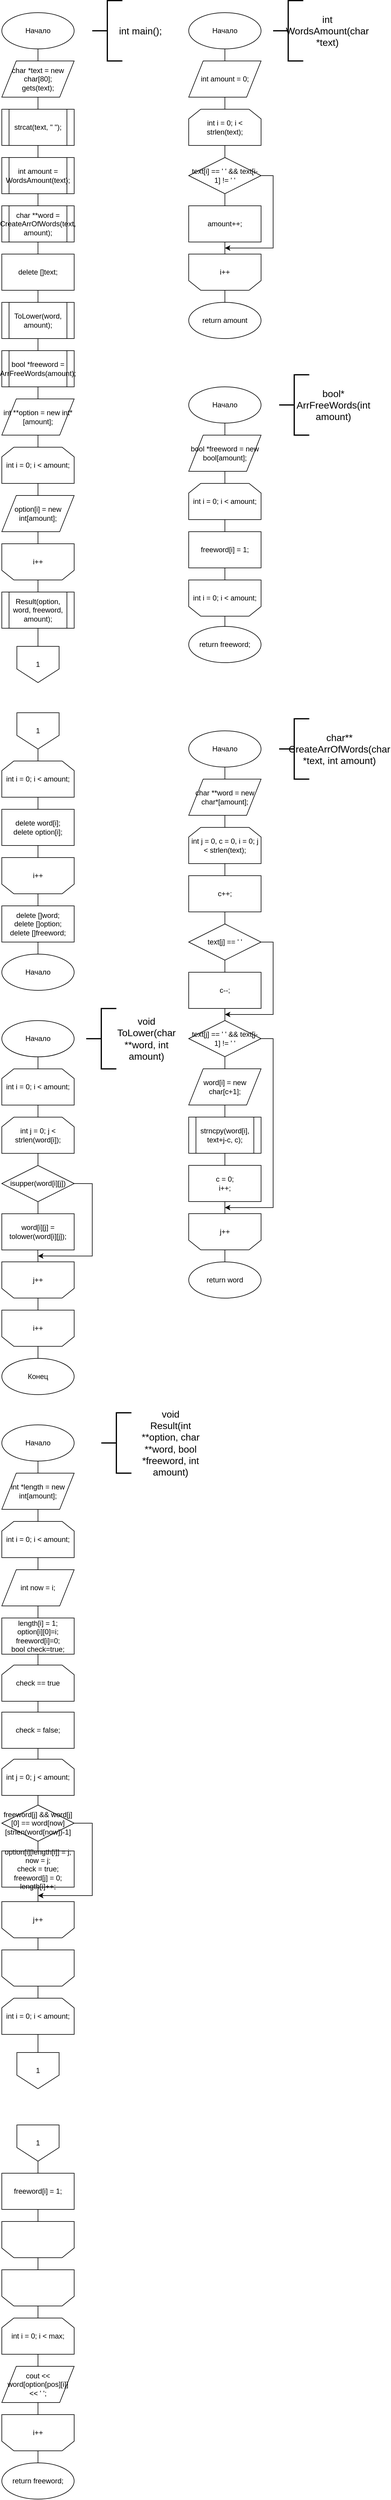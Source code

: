 <mxfile version="12.4.2" type="device" pages="1"><diagram id="HtmNfZLSy_JzgwhczEHV" name="Page-1"><mxGraphModel dx="842" dy="483" grid="1" gridSize="10" guides="1" tooltips="1" connect="1" arrows="1" fold="1" page="1" pageScale="1" pageWidth="827" pageHeight="1169" math="0" shadow="0"><root><mxCell id="0"/><mxCell id="1" parent="0"/><mxCell id="u1Bh7JsZcb0eX_jk_fxR-6" style="edgeStyle=orthogonalEdgeStyle;rounded=0;orthogonalLoop=1;jettySize=auto;html=1;exitX=0.5;exitY=1;exitDx=0;exitDy=0;entryX=0.5;entryY=0;entryDx=0;entryDy=0;fontSize=16;endArrow=none;endFill=0;" parent="1" source="u1Bh7JsZcb0eX_jk_fxR-1" target="u1Bh7JsZcb0eX_jk_fxR-5" edge="1"><mxGeometry relative="1" as="geometry"/></mxCell><mxCell id="u1Bh7JsZcb0eX_jk_fxR-1" value="Начало" style="ellipse;whiteSpace=wrap;html=1;" parent="1" vertex="1"><mxGeometry x="80" y="40" width="120" height="60" as="geometry"/></mxCell><mxCell id="u1Bh7JsZcb0eX_jk_fxR-3" value="" style="strokeWidth=2;html=1;shape=mxgraph.flowchart.annotation_2;align=left;labelPosition=right;pointerEvents=1;connectable=0;" parent="1" vertex="1"><mxGeometry x="230" y="20" width="50" height="100" as="geometry"/></mxCell><mxCell id="u1Bh7JsZcb0eX_jk_fxR-4" value="int main();" style="text;html=1;strokeColor=none;fillColor=none;align=center;verticalAlign=middle;whiteSpace=wrap;rounded=0;fontSize=16;" parent="1" vertex="1"><mxGeometry x="260" y="30" width="100" height="80" as="geometry"/></mxCell><mxCell id="u1Bh7JsZcb0eX_jk_fxR-8" style="edgeStyle=orthogonalEdgeStyle;rounded=0;orthogonalLoop=1;jettySize=auto;html=1;exitX=0.5;exitY=1;exitDx=0;exitDy=0;entryX=0.5;entryY=0;entryDx=0;entryDy=0;endArrow=none;endFill=0;fontSize=12;" parent="1" source="u1Bh7JsZcb0eX_jk_fxR-5" target="u1Bh7JsZcb0eX_jk_fxR-7" edge="1"><mxGeometry relative="1" as="geometry"/></mxCell><mxCell id="u1Bh7JsZcb0eX_jk_fxR-5" value="char *text = new char[80];&lt;br&gt;gets(text);" style="shape=parallelogram;perimeter=parallelogramPerimeter;whiteSpace=wrap;html=1;fontSize=12;" parent="1" vertex="1"><mxGeometry x="80" y="120" width="120" height="60" as="geometry"/></mxCell><mxCell id="u1Bh7JsZcb0eX_jk_fxR-15" style="edgeStyle=orthogonalEdgeStyle;rounded=0;orthogonalLoop=1;jettySize=auto;html=1;exitX=0.5;exitY=1;exitDx=0;exitDy=0;entryX=0.5;entryY=0;entryDx=0;entryDy=0;endArrow=none;endFill=0;fontSize=12;" parent="1" source="u1Bh7JsZcb0eX_jk_fxR-7" target="u1Bh7JsZcb0eX_jk_fxR-9" edge="1"><mxGeometry relative="1" as="geometry"/></mxCell><mxCell id="u1Bh7JsZcb0eX_jk_fxR-7" value="strcat(text, &quot; &quot;);" style="shape=process;whiteSpace=wrap;html=1;backgroundOutline=1;fontSize=12;" parent="1" vertex="1"><mxGeometry x="80" y="200" width="120" height="60" as="geometry"/></mxCell><mxCell id="u1Bh7JsZcb0eX_jk_fxR-16" style="edgeStyle=orthogonalEdgeStyle;rounded=0;orthogonalLoop=1;jettySize=auto;html=1;exitX=0.5;exitY=1;exitDx=0;exitDy=0;entryX=0.5;entryY=0;entryDx=0;entryDy=0;endArrow=none;endFill=0;fontSize=12;" parent="1" source="u1Bh7JsZcb0eX_jk_fxR-9" target="u1Bh7JsZcb0eX_jk_fxR-10" edge="1"><mxGeometry relative="1" as="geometry"/></mxCell><mxCell id="u1Bh7JsZcb0eX_jk_fxR-9" value="int amount = WordsAmount(text);" style="shape=process;whiteSpace=wrap;html=1;backgroundOutline=1;fontSize=12;" parent="1" vertex="1"><mxGeometry x="80" y="280" width="120" height="60" as="geometry"/></mxCell><mxCell id="u1Bh7JsZcb0eX_jk_fxR-17" style="edgeStyle=orthogonalEdgeStyle;rounded=0;orthogonalLoop=1;jettySize=auto;html=1;exitX=0.5;exitY=1;exitDx=0;exitDy=0;entryX=0.5;entryY=0;entryDx=0;entryDy=0;endArrow=none;endFill=0;fontSize=12;" parent="1" source="u1Bh7JsZcb0eX_jk_fxR-10" target="u1Bh7JsZcb0eX_jk_fxR-11" edge="1"><mxGeometry relative="1" as="geometry"/></mxCell><mxCell id="u1Bh7JsZcb0eX_jk_fxR-10" value="char **word = CreateArrOfWords(text, amount);" style="shape=process;whiteSpace=wrap;html=1;backgroundOutline=1;fontSize=12;" parent="1" vertex="1"><mxGeometry x="80" y="360" width="120" height="60" as="geometry"/></mxCell><mxCell id="u1Bh7JsZcb0eX_jk_fxR-18" style="edgeStyle=orthogonalEdgeStyle;rounded=0;orthogonalLoop=1;jettySize=auto;html=1;exitX=0.5;exitY=1;exitDx=0;exitDy=0;entryX=0.5;entryY=0;entryDx=0;entryDy=0;endArrow=none;endFill=0;fontSize=12;" parent="1" source="u1Bh7JsZcb0eX_jk_fxR-11" target="u1Bh7JsZcb0eX_jk_fxR-12" edge="1"><mxGeometry relative="1" as="geometry"/></mxCell><mxCell id="u1Bh7JsZcb0eX_jk_fxR-11" value="delete []text;" style="rounded=0;whiteSpace=wrap;html=1;fontSize=12;" parent="1" vertex="1"><mxGeometry x="80" y="440" width="120" height="60" as="geometry"/></mxCell><mxCell id="u1Bh7JsZcb0eX_jk_fxR-19" style="edgeStyle=orthogonalEdgeStyle;rounded=0;orthogonalLoop=1;jettySize=auto;html=1;exitX=0.5;exitY=1;exitDx=0;exitDy=0;endArrow=none;endFill=0;fontSize=12;" parent="1" source="u1Bh7JsZcb0eX_jk_fxR-12" target="u1Bh7JsZcb0eX_jk_fxR-13" edge="1"><mxGeometry relative="1" as="geometry"/></mxCell><mxCell id="u1Bh7JsZcb0eX_jk_fxR-12" value="ToLower(word, amount);" style="shape=process;whiteSpace=wrap;html=1;backgroundOutline=1;fontSize=12;" parent="1" vertex="1"><mxGeometry x="80" y="520" width="120" height="60" as="geometry"/></mxCell><mxCell id="u1Bh7JsZcb0eX_jk_fxR-20" style="edgeStyle=orthogonalEdgeStyle;rounded=0;orthogonalLoop=1;jettySize=auto;html=1;exitX=0.5;exitY=1;exitDx=0;exitDy=0;entryX=0.5;entryY=0;entryDx=0;entryDy=0;endArrow=none;endFill=0;fontSize=12;" parent="1" source="u1Bh7JsZcb0eX_jk_fxR-13" target="u1Bh7JsZcb0eX_jk_fxR-14" edge="1"><mxGeometry relative="1" as="geometry"/></mxCell><mxCell id="u1Bh7JsZcb0eX_jk_fxR-13" value="bool *freeword = ArrFreeWords(amount);" style="shape=process;whiteSpace=wrap;html=1;backgroundOutline=1;fontSize=12;" parent="1" vertex="1"><mxGeometry x="80" y="600" width="120" height="60" as="geometry"/></mxCell><mxCell id="u1Bh7JsZcb0eX_jk_fxR-25" style="edgeStyle=orthogonalEdgeStyle;rounded=0;orthogonalLoop=1;jettySize=auto;html=1;exitX=0.5;exitY=1;exitDx=0;exitDy=0;entryX=0.5;entryY=0;entryDx=0;entryDy=0;endArrow=none;endFill=0;fontSize=12;" parent="1" source="u1Bh7JsZcb0eX_jk_fxR-14" target="u1Bh7JsZcb0eX_jk_fxR-21" edge="1"><mxGeometry relative="1" as="geometry"/></mxCell><mxCell id="u1Bh7JsZcb0eX_jk_fxR-14" value="int **option = new int*[amount];" style="shape=parallelogram;perimeter=parallelogramPerimeter;whiteSpace=wrap;html=1;fontSize=12;" parent="1" vertex="1"><mxGeometry x="80" y="680" width="120" height="60" as="geometry"/></mxCell><mxCell id="u1Bh7JsZcb0eX_jk_fxR-26" style="edgeStyle=orthogonalEdgeStyle;rounded=0;orthogonalLoop=1;jettySize=auto;html=1;exitX=0.5;exitY=1;exitDx=0;exitDy=0;entryX=0.5;entryY=0;entryDx=0;entryDy=0;endArrow=none;endFill=0;fontSize=12;" parent="1" source="u1Bh7JsZcb0eX_jk_fxR-21" target="u1Bh7JsZcb0eX_jk_fxR-24" edge="1"><mxGeometry relative="1" as="geometry"/></mxCell><mxCell id="u1Bh7JsZcb0eX_jk_fxR-21" value="int i = 0; i &amp;lt; amount;" style="shape=loopLimit;whiteSpace=wrap;html=1;fontSize=12;" parent="1" vertex="1"><mxGeometry x="80" y="760" width="120" height="60" as="geometry"/></mxCell><mxCell id="u1Bh7JsZcb0eX_jk_fxR-29" style="edgeStyle=orthogonalEdgeStyle;rounded=0;orthogonalLoop=1;jettySize=auto;html=1;exitX=0.5;exitY=0;exitDx=0;exitDy=0;endArrow=none;endFill=0;fontSize=12;" parent="1" source="u1Bh7JsZcb0eX_jk_fxR-23" target="u1Bh7JsZcb0eX_jk_fxR-28" edge="1"><mxGeometry relative="1" as="geometry"/></mxCell><mxCell id="u1Bh7JsZcb0eX_jk_fxR-23" value="i++" style="shape=loopLimit;whiteSpace=wrap;html=1;fontSize=12;direction=west;" parent="1" vertex="1"><mxGeometry x="80" y="920" width="120" height="60" as="geometry"/></mxCell><mxCell id="u1Bh7JsZcb0eX_jk_fxR-27" style="edgeStyle=orthogonalEdgeStyle;rounded=0;orthogonalLoop=1;jettySize=auto;html=1;exitX=0.5;exitY=1;exitDx=0;exitDy=0;entryX=0.5;entryY=1;entryDx=0;entryDy=0;endArrow=none;endFill=0;fontSize=12;" parent="1" source="u1Bh7JsZcb0eX_jk_fxR-24" target="u1Bh7JsZcb0eX_jk_fxR-23" edge="1"><mxGeometry relative="1" as="geometry"/></mxCell><mxCell id="u1Bh7JsZcb0eX_jk_fxR-24" value="option[i] = new int[amount];" style="shape=parallelogram;perimeter=parallelogramPerimeter;whiteSpace=wrap;html=1;fontSize=12;" parent="1" vertex="1"><mxGeometry x="80" y="840" width="120" height="60" as="geometry"/></mxCell><mxCell id="N1mimZI9nc-Y7YdmEalJ-7" style="edgeStyle=orthogonalEdgeStyle;rounded=0;orthogonalLoop=1;jettySize=auto;html=1;exitX=0.5;exitY=1;exitDx=0;exitDy=0;entryX=0.5;entryY=0;entryDx=0;entryDy=0;endArrow=none;endFill=0;" parent="1" source="u1Bh7JsZcb0eX_jk_fxR-28" target="N1mimZI9nc-Y7YdmEalJ-6" edge="1"><mxGeometry relative="1" as="geometry"/></mxCell><mxCell id="u1Bh7JsZcb0eX_jk_fxR-28" value="Result(option, word, freeword, amount);" style="shape=process;whiteSpace=wrap;html=1;backgroundOutline=1;fontSize=12;" parent="1" vertex="1"><mxGeometry x="80" y="1000" width="120" height="60" as="geometry"/></mxCell><mxCell id="u1Bh7JsZcb0eX_jk_fxR-33" style="edgeStyle=orthogonalEdgeStyle;rounded=0;orthogonalLoop=1;jettySize=auto;html=1;exitX=0.5;exitY=1;exitDx=0;exitDy=0;entryX=0.5;entryY=0;entryDx=0;entryDy=0;endArrow=none;endFill=0;fontSize=12;" parent="1" source="u1Bh7JsZcb0eX_jk_fxR-30" target="u1Bh7JsZcb0eX_jk_fxR-32" edge="1"><mxGeometry relative="1" as="geometry"/></mxCell><mxCell id="u1Bh7JsZcb0eX_jk_fxR-30" value="int i = 0; i &amp;lt; amount;" style="shape=loopLimit;whiteSpace=wrap;html=1;fontSize=12;" parent="1" vertex="1"><mxGeometry x="80" y="1280" width="120" height="60" as="geometry"/></mxCell><mxCell id="u1Bh7JsZcb0eX_jk_fxR-35" style="edgeStyle=orthogonalEdgeStyle;rounded=0;orthogonalLoop=1;jettySize=auto;html=1;exitX=0.5;exitY=1;exitDx=0;exitDy=0;entryX=0.5;entryY=1;entryDx=0;entryDy=0;endArrow=none;endFill=0;fontSize=12;" parent="1" source="u1Bh7JsZcb0eX_jk_fxR-32" target="u1Bh7JsZcb0eX_jk_fxR-34" edge="1"><mxGeometry relative="1" as="geometry"/></mxCell><mxCell id="u1Bh7JsZcb0eX_jk_fxR-32" value="&lt;div&gt;delete word[i];&lt;/div&gt;&lt;div&gt;delete option[i];&lt;/div&gt;" style="rounded=0;whiteSpace=wrap;html=1;fontSize=12;" parent="1" vertex="1"><mxGeometry x="80" y="1360" width="120" height="60" as="geometry"/></mxCell><mxCell id="u1Bh7JsZcb0eX_jk_fxR-37" style="edgeStyle=orthogonalEdgeStyle;rounded=0;orthogonalLoop=1;jettySize=auto;html=1;exitX=0.5;exitY=0;exitDx=0;exitDy=0;entryX=0.5;entryY=0;entryDx=0;entryDy=0;endArrow=none;endFill=0;fontSize=12;" parent="1" source="u1Bh7JsZcb0eX_jk_fxR-34" target="u1Bh7JsZcb0eX_jk_fxR-36" edge="1"><mxGeometry relative="1" as="geometry"/></mxCell><mxCell id="u1Bh7JsZcb0eX_jk_fxR-34" value="i++" style="shape=loopLimit;whiteSpace=wrap;html=1;fontSize=12;direction=west;" parent="1" vertex="1"><mxGeometry x="80" y="1440" width="120" height="60" as="geometry"/></mxCell><mxCell id="u1Bh7JsZcb0eX_jk_fxR-39" style="edgeStyle=orthogonalEdgeStyle;rounded=0;orthogonalLoop=1;jettySize=auto;html=1;exitX=0.5;exitY=1;exitDx=0;exitDy=0;entryX=0.5;entryY=0;entryDx=0;entryDy=0;endArrow=none;endFill=0;fontSize=12;" parent="1" source="u1Bh7JsZcb0eX_jk_fxR-36" target="u1Bh7JsZcb0eX_jk_fxR-38" edge="1"><mxGeometry relative="1" as="geometry"/></mxCell><mxCell id="u1Bh7JsZcb0eX_jk_fxR-36" value="&lt;div&gt;delete []word;&lt;/div&gt;&lt;div&gt;delete []option;&lt;/div&gt;&lt;div&gt;delete []freeword;&lt;/div&gt;" style="rounded=0;whiteSpace=wrap;html=1;fontSize=12;" parent="1" vertex="1"><mxGeometry x="80" y="1520" width="120" height="60" as="geometry"/></mxCell><mxCell id="u1Bh7JsZcb0eX_jk_fxR-38" value="Начало" style="ellipse;whiteSpace=wrap;html=1;" parent="1" vertex="1"><mxGeometry x="80" y="1600" width="120" height="60" as="geometry"/></mxCell><mxCell id="u1Bh7JsZcb0eX_jk_fxR-48" style="edgeStyle=orthogonalEdgeStyle;rounded=0;orthogonalLoop=1;jettySize=auto;html=1;exitX=0.5;exitY=1;exitDx=0;exitDy=0;entryX=0.5;entryY=0;entryDx=0;entryDy=0;endArrow=none;endFill=0;fontSize=12;" parent="1" source="u1Bh7JsZcb0eX_jk_fxR-40" target="u1Bh7JsZcb0eX_jk_fxR-43" edge="1"><mxGeometry relative="1" as="geometry"/></mxCell><mxCell id="u1Bh7JsZcb0eX_jk_fxR-40" value="Начало" style="ellipse;whiteSpace=wrap;html=1;" parent="1" vertex="1"><mxGeometry x="390" y="40" width="120" height="60" as="geometry"/></mxCell><mxCell id="u1Bh7JsZcb0eX_jk_fxR-41" value="" style="strokeWidth=2;html=1;shape=mxgraph.flowchart.annotation_2;align=left;labelPosition=right;pointerEvents=1;connectable=0;" parent="1" vertex="1"><mxGeometry x="530" y="20" width="50" height="100" as="geometry"/></mxCell><mxCell id="u1Bh7JsZcb0eX_jk_fxR-42" value="int WordsAmount(char *text)" style="text;html=1;strokeColor=none;fillColor=none;align=center;verticalAlign=middle;whiteSpace=wrap;rounded=0;fontSize=16;" parent="1" vertex="1"><mxGeometry x="570" y="30" width="100" height="80" as="geometry"/></mxCell><mxCell id="u1Bh7JsZcb0eX_jk_fxR-49" style="edgeStyle=orthogonalEdgeStyle;rounded=0;orthogonalLoop=1;jettySize=auto;html=1;exitX=0.5;exitY=1;exitDx=0;exitDy=0;endArrow=none;endFill=0;fontSize=12;" parent="1" source="u1Bh7JsZcb0eX_jk_fxR-43" target="u1Bh7JsZcb0eX_jk_fxR-44" edge="1"><mxGeometry relative="1" as="geometry"/></mxCell><mxCell id="u1Bh7JsZcb0eX_jk_fxR-43" value="int amount = 0;" style="shape=parallelogram;perimeter=parallelogramPerimeter;whiteSpace=wrap;html=1;fontSize=12;" parent="1" vertex="1"><mxGeometry x="390" y="120" width="120" height="60" as="geometry"/></mxCell><mxCell id="u1Bh7JsZcb0eX_jk_fxR-50" style="edgeStyle=orthogonalEdgeStyle;rounded=0;orthogonalLoop=1;jettySize=auto;html=1;exitX=0.5;exitY=1;exitDx=0;exitDy=0;entryX=0.5;entryY=0;entryDx=0;entryDy=0;endArrow=none;endFill=0;fontSize=12;" parent="1" source="u1Bh7JsZcb0eX_jk_fxR-44" target="u1Bh7JsZcb0eX_jk_fxR-45" edge="1"><mxGeometry relative="1" as="geometry"/></mxCell><mxCell id="u1Bh7JsZcb0eX_jk_fxR-44" value="int i = 0; i &amp;lt; strlen(text);" style="shape=loopLimit;whiteSpace=wrap;html=1;fontSize=12;direction=east;" parent="1" vertex="1"><mxGeometry x="390" y="200" width="120" height="60" as="geometry"/></mxCell><mxCell id="u1Bh7JsZcb0eX_jk_fxR-47" style="edgeStyle=orthogonalEdgeStyle;rounded=0;orthogonalLoop=1;jettySize=auto;html=1;exitX=0.5;exitY=1;exitDx=0;exitDy=0;entryX=0.5;entryY=0;entryDx=0;entryDy=0;endArrow=none;endFill=0;fontSize=12;" parent="1" source="u1Bh7JsZcb0eX_jk_fxR-45" target="u1Bh7JsZcb0eX_jk_fxR-46" edge="1"><mxGeometry relative="1" as="geometry"/></mxCell><mxCell id="u1Bh7JsZcb0eX_jk_fxR-53" style="edgeStyle=orthogonalEdgeStyle;rounded=0;orthogonalLoop=1;jettySize=auto;html=1;exitX=1;exitY=0.5;exitDx=0;exitDy=0;endArrow=classic;endFill=1;fontSize=12;" parent="1" source="u1Bh7JsZcb0eX_jk_fxR-45" edge="1"><mxGeometry relative="1" as="geometry"><mxPoint x="450" y="430" as="targetPoint"/><Array as="points"><mxPoint x="530" y="310"/><mxPoint x="530" y="430"/></Array></mxGeometry></mxCell><mxCell id="u1Bh7JsZcb0eX_jk_fxR-45" value="text[i] == ' ' &amp;amp;&amp;amp; text[i-1] != ' '" style="rhombus;whiteSpace=wrap;html=1;fontSize=12;" parent="1" vertex="1"><mxGeometry x="390" y="280" width="120" height="60" as="geometry"/></mxCell><mxCell id="u1Bh7JsZcb0eX_jk_fxR-52" style="edgeStyle=orthogonalEdgeStyle;rounded=0;orthogonalLoop=1;jettySize=auto;html=1;exitX=0.5;exitY=1;exitDx=0;exitDy=0;entryX=0.5;entryY=1;entryDx=0;entryDy=0;endArrow=none;endFill=0;fontSize=12;" parent="1" source="u1Bh7JsZcb0eX_jk_fxR-46" target="u1Bh7JsZcb0eX_jk_fxR-51" edge="1"><mxGeometry relative="1" as="geometry"/></mxCell><mxCell id="u1Bh7JsZcb0eX_jk_fxR-46" value="amount++;" style="rounded=0;whiteSpace=wrap;html=1;fontSize=12;" parent="1" vertex="1"><mxGeometry x="390" y="360" width="120" height="60" as="geometry"/></mxCell><mxCell id="u1Bh7JsZcb0eX_jk_fxR-55" style="edgeStyle=orthogonalEdgeStyle;rounded=0;orthogonalLoop=1;jettySize=auto;html=1;exitX=0.5;exitY=0;exitDx=0;exitDy=0;endArrow=none;endFill=0;fontSize=12;entryX=0.5;entryY=0;entryDx=0;entryDy=0;" parent="1" source="u1Bh7JsZcb0eX_jk_fxR-51" target="u1Bh7JsZcb0eX_jk_fxR-54" edge="1"><mxGeometry relative="1" as="geometry"><mxPoint x="450" y="510" as="targetPoint"/></mxGeometry></mxCell><mxCell id="u1Bh7JsZcb0eX_jk_fxR-51" value="i++" style="shape=loopLimit;whiteSpace=wrap;html=1;fontSize=12;direction=west;" parent="1" vertex="1"><mxGeometry x="390" y="440" width="120" height="60" as="geometry"/></mxCell><mxCell id="u1Bh7JsZcb0eX_jk_fxR-54" value="return amount" style="ellipse;whiteSpace=wrap;html=1;fontSize=12;" parent="1" vertex="1"><mxGeometry x="390" y="520" width="120" height="60" as="geometry"/></mxCell><mxCell id="u1Bh7JsZcb0eX_jk_fxR-60" style="edgeStyle=orthogonalEdgeStyle;rounded=0;orthogonalLoop=1;jettySize=auto;html=1;exitX=0.5;exitY=1;exitDx=0;exitDy=0;entryX=0.5;entryY=0;entryDx=0;entryDy=0;endArrow=none;endFill=0;fontSize=12;" parent="1" source="u1Bh7JsZcb0eX_jk_fxR-56" target="u1Bh7JsZcb0eX_jk_fxR-59" edge="1"><mxGeometry relative="1" as="geometry"/></mxCell><mxCell id="u1Bh7JsZcb0eX_jk_fxR-56" value="Начало" style="ellipse;whiteSpace=wrap;html=1;" parent="1" vertex="1"><mxGeometry x="390" y="1230" width="120" height="60" as="geometry"/></mxCell><mxCell id="u1Bh7JsZcb0eX_jk_fxR-57" value="" style="strokeWidth=2;html=1;shape=mxgraph.flowchart.annotation_2;align=left;labelPosition=right;pointerEvents=1;connectable=0;" parent="1" vertex="1"><mxGeometry x="540" y="1210" width="50" height="100" as="geometry"/></mxCell><mxCell id="u1Bh7JsZcb0eX_jk_fxR-58" value="char** CreateArrOfWords(char *text, int amount)" style="text;html=1;strokeColor=none;fillColor=none;align=center;verticalAlign=middle;whiteSpace=wrap;rounded=0;fontSize=16;" parent="1" vertex="1"><mxGeometry x="590" y="1220" width="100" height="80" as="geometry"/></mxCell><mxCell id="u1Bh7JsZcb0eX_jk_fxR-62" style="edgeStyle=orthogonalEdgeStyle;rounded=0;orthogonalLoop=1;jettySize=auto;html=1;exitX=0.5;exitY=1;exitDx=0;exitDy=0;entryX=0.5;entryY=0;entryDx=0;entryDy=0;endArrow=none;endFill=0;fontSize=12;" parent="1" source="u1Bh7JsZcb0eX_jk_fxR-59" target="u1Bh7JsZcb0eX_jk_fxR-61" edge="1"><mxGeometry relative="1" as="geometry"/></mxCell><mxCell id="u1Bh7JsZcb0eX_jk_fxR-59" value="char **word = new char*[amount];" style="shape=parallelogram;perimeter=parallelogramPerimeter;whiteSpace=wrap;html=1;fontSize=12;" parent="1" vertex="1"><mxGeometry x="390" y="1310" width="120" height="60" as="geometry"/></mxCell><mxCell id="u1Bh7JsZcb0eX_jk_fxR-64" style="edgeStyle=orthogonalEdgeStyle;rounded=0;orthogonalLoop=1;jettySize=auto;html=1;exitX=0.5;exitY=1;exitDx=0;exitDy=0;endArrow=none;endFill=0;fontSize=12;" parent="1" source="u1Bh7JsZcb0eX_jk_fxR-61" target="u1Bh7JsZcb0eX_jk_fxR-63" edge="1"><mxGeometry relative="1" as="geometry"/></mxCell><mxCell id="u1Bh7JsZcb0eX_jk_fxR-61" value="int j = 0, c = 0, i = 0; j &amp;lt; strlen(text);" style="shape=loopLimit;whiteSpace=wrap;html=1;fontSize=12;direction=east;" parent="1" vertex="1"><mxGeometry x="390" y="1390" width="120" height="60" as="geometry"/></mxCell><mxCell id="u1Bh7JsZcb0eX_jk_fxR-68" style="edgeStyle=orthogonalEdgeStyle;rounded=0;orthogonalLoop=1;jettySize=auto;html=1;exitX=0.5;exitY=1;exitDx=0;exitDy=0;entryX=0.5;entryY=0;entryDx=0;entryDy=0;endArrow=none;endFill=0;fontSize=12;" parent="1" source="u1Bh7JsZcb0eX_jk_fxR-63" target="u1Bh7JsZcb0eX_jk_fxR-65" edge="1"><mxGeometry relative="1" as="geometry"/></mxCell><mxCell id="u1Bh7JsZcb0eX_jk_fxR-63" value="c++;" style="rounded=0;whiteSpace=wrap;html=1;fontSize=12;" parent="1" vertex="1"><mxGeometry x="390" y="1470" width="120" height="60" as="geometry"/></mxCell><mxCell id="u1Bh7JsZcb0eX_jk_fxR-69" style="edgeStyle=orthogonalEdgeStyle;rounded=0;orthogonalLoop=1;jettySize=auto;html=1;exitX=0.5;exitY=1;exitDx=0;exitDy=0;entryX=0.5;entryY=0;entryDx=0;entryDy=0;endArrow=none;endFill=0;fontSize=12;" parent="1" source="u1Bh7JsZcb0eX_jk_fxR-65" target="u1Bh7JsZcb0eX_jk_fxR-67" edge="1"><mxGeometry relative="1" as="geometry"/></mxCell><mxCell id="u1Bh7JsZcb0eX_jk_fxR-74" style="edgeStyle=orthogonalEdgeStyle;rounded=0;orthogonalLoop=1;jettySize=auto;html=1;exitX=1;exitY=0.5;exitDx=0;exitDy=0;endArrow=classic;endFill=1;fontSize=12;" parent="1" source="u1Bh7JsZcb0eX_jk_fxR-65" edge="1"><mxGeometry relative="1" as="geometry"><mxPoint x="450" y="1700" as="targetPoint"/><Array as="points"><mxPoint x="530" y="1580"/><mxPoint x="530" y="1700"/></Array></mxGeometry></mxCell><mxCell id="u1Bh7JsZcb0eX_jk_fxR-65" value="text[j] == ' '" style="rhombus;whiteSpace=wrap;html=1;fontSize=12;" parent="1" vertex="1"><mxGeometry x="390" y="1550" width="120" height="60" as="geometry"/></mxCell><mxCell id="u1Bh7JsZcb0eX_jk_fxR-71" style="edgeStyle=orthogonalEdgeStyle;rounded=0;orthogonalLoop=1;jettySize=auto;html=1;exitX=0.5;exitY=1;exitDx=0;exitDy=0;endArrow=none;endFill=0;fontSize=12;entryX=0.5;entryY=0;entryDx=0;entryDy=0;" parent="1" source="u1Bh7JsZcb0eX_jk_fxR-67" target="u1Bh7JsZcb0eX_jk_fxR-70" edge="1"><mxGeometry relative="1" as="geometry"><mxPoint x="450" y="1700" as="targetPoint"/></mxGeometry></mxCell><mxCell id="u1Bh7JsZcb0eX_jk_fxR-67" value="c--;" style="rounded=0;whiteSpace=wrap;html=1;fontSize=12;" parent="1" vertex="1"><mxGeometry x="390" y="1630" width="120" height="60" as="geometry"/></mxCell><mxCell id="u1Bh7JsZcb0eX_jk_fxR-73" style="edgeStyle=orthogonalEdgeStyle;rounded=0;orthogonalLoop=1;jettySize=auto;html=1;exitX=0.5;exitY=1;exitDx=0;exitDy=0;entryX=0.5;entryY=0;entryDx=0;entryDy=0;endArrow=none;endFill=0;fontSize=12;" parent="1" source="u1Bh7JsZcb0eX_jk_fxR-70" target="u1Bh7JsZcb0eX_jk_fxR-72" edge="1"><mxGeometry relative="1" as="geometry"/></mxCell><mxCell id="u1Bh7JsZcb0eX_jk_fxR-81" style="edgeStyle=orthogonalEdgeStyle;rounded=0;orthogonalLoop=1;jettySize=auto;html=1;exitX=1;exitY=0.5;exitDx=0;exitDy=0;endArrow=classic;endFill=1;fontSize=12;" parent="1" source="u1Bh7JsZcb0eX_jk_fxR-70" edge="1"><mxGeometry relative="1" as="geometry"><mxPoint x="450" y="2020" as="targetPoint"/><Array as="points"><mxPoint x="530" y="1740"/><mxPoint x="530" y="2020"/></Array></mxGeometry></mxCell><mxCell id="u1Bh7JsZcb0eX_jk_fxR-70" value="text[j] == ' ' &amp;amp;&amp;amp; text[j-1] != ' '" style="rhombus;whiteSpace=wrap;html=1;fontSize=12;" parent="1" vertex="1"><mxGeometry x="390" y="1710" width="120" height="60" as="geometry"/></mxCell><mxCell id="u1Bh7JsZcb0eX_jk_fxR-76" style="edgeStyle=orthogonalEdgeStyle;rounded=0;orthogonalLoop=1;jettySize=auto;html=1;exitX=0.5;exitY=1;exitDx=0;exitDy=0;entryX=0.5;entryY=0;entryDx=0;entryDy=0;endArrow=none;endFill=0;fontSize=12;" parent="1" source="u1Bh7JsZcb0eX_jk_fxR-72" target="u1Bh7JsZcb0eX_jk_fxR-75" edge="1"><mxGeometry relative="1" as="geometry"/></mxCell><mxCell id="u1Bh7JsZcb0eX_jk_fxR-72" value="word[i] = new char[c+1];" style="shape=parallelogram;perimeter=parallelogramPerimeter;whiteSpace=wrap;html=1;fontSize=12;" parent="1" vertex="1"><mxGeometry x="390" y="1790" width="120" height="60" as="geometry"/></mxCell><mxCell id="u1Bh7JsZcb0eX_jk_fxR-78" style="edgeStyle=orthogonalEdgeStyle;rounded=0;orthogonalLoop=1;jettySize=auto;html=1;exitX=0.5;exitY=1;exitDx=0;exitDy=0;entryX=0.5;entryY=0;entryDx=0;entryDy=0;endArrow=none;endFill=0;fontSize=12;" parent="1" source="u1Bh7JsZcb0eX_jk_fxR-75" target="u1Bh7JsZcb0eX_jk_fxR-77" edge="1"><mxGeometry relative="1" as="geometry"/></mxCell><mxCell id="u1Bh7JsZcb0eX_jk_fxR-75" value="strncpy(word[i], text+j-c, c);" style="shape=process;whiteSpace=wrap;html=1;backgroundOutline=1;fontSize=12;" parent="1" vertex="1"><mxGeometry x="390" y="1870" width="120" height="60" as="geometry"/></mxCell><mxCell id="u1Bh7JsZcb0eX_jk_fxR-80" style="edgeStyle=orthogonalEdgeStyle;rounded=0;orthogonalLoop=1;jettySize=auto;html=1;exitX=0.5;exitY=1;exitDx=0;exitDy=0;entryX=0.5;entryY=1;entryDx=0;entryDy=0;endArrow=none;endFill=0;fontSize=12;" parent="1" source="u1Bh7JsZcb0eX_jk_fxR-77" target="u1Bh7JsZcb0eX_jk_fxR-79" edge="1"><mxGeometry relative="1" as="geometry"/></mxCell><mxCell id="u1Bh7JsZcb0eX_jk_fxR-77" value="&lt;div&gt;c = 0;&lt;/div&gt;&lt;div&gt;i++;&lt;/div&gt;" style="rounded=0;whiteSpace=wrap;html=1;fontSize=12;" parent="1" vertex="1"><mxGeometry x="390" y="1950" width="120" height="60" as="geometry"/></mxCell><mxCell id="u1Bh7JsZcb0eX_jk_fxR-96" style="edgeStyle=orthogonalEdgeStyle;rounded=0;orthogonalLoop=1;jettySize=auto;html=1;exitX=0.5;exitY=0;exitDx=0;exitDy=0;entryX=0.5;entryY=0;entryDx=0;entryDy=0;endArrow=none;endFill=0;fontSize=12;" parent="1" source="u1Bh7JsZcb0eX_jk_fxR-79" target="u1Bh7JsZcb0eX_jk_fxR-95" edge="1"><mxGeometry relative="1" as="geometry"/></mxCell><mxCell id="u1Bh7JsZcb0eX_jk_fxR-79" value="j++" style="shape=loopLimit;whiteSpace=wrap;html=1;fontSize=12;direction=west;" parent="1" vertex="1"><mxGeometry x="390" y="2030" width="120" height="60" as="geometry"/></mxCell><mxCell id="u1Bh7JsZcb0eX_jk_fxR-87" style="edgeStyle=orthogonalEdgeStyle;rounded=0;orthogonalLoop=1;jettySize=auto;html=1;exitX=0.5;exitY=1;exitDx=0;exitDy=0;entryX=0.5;entryY=0;entryDx=0;entryDy=0;endArrow=none;endFill=0;fontSize=12;" parent="1" source="u1Bh7JsZcb0eX_jk_fxR-82" target="u1Bh7JsZcb0eX_jk_fxR-85" edge="1"><mxGeometry relative="1" as="geometry"/></mxCell><mxCell id="u1Bh7JsZcb0eX_jk_fxR-82" value="Начало" style="ellipse;whiteSpace=wrap;html=1;" parent="1" vertex="1"><mxGeometry x="80" y="1710.17" width="120" height="60" as="geometry"/></mxCell><mxCell id="u1Bh7JsZcb0eX_jk_fxR-83" value="" style="strokeWidth=2;html=1;shape=mxgraph.flowchart.annotation_2;align=left;labelPosition=right;pointerEvents=1;connectable=0;" parent="1" vertex="1"><mxGeometry x="220" y="1690.17" width="50" height="100" as="geometry"/></mxCell><mxCell id="u1Bh7JsZcb0eX_jk_fxR-84" value="void ToLower(char **word, int amount)" style="text;html=1;strokeColor=none;fillColor=none;align=center;verticalAlign=middle;whiteSpace=wrap;rounded=0;fontSize=16;" parent="1" vertex="1"><mxGeometry x="270" y="1700.17" width="100" height="80" as="geometry"/></mxCell><mxCell id="u1Bh7JsZcb0eX_jk_fxR-88" style="edgeStyle=orthogonalEdgeStyle;rounded=0;orthogonalLoop=1;jettySize=auto;html=1;exitX=0.5;exitY=1;exitDx=0;exitDy=0;entryX=0.5;entryY=0;entryDx=0;entryDy=0;endArrow=none;endFill=0;fontSize=12;" parent="1" source="u1Bh7JsZcb0eX_jk_fxR-85" target="u1Bh7JsZcb0eX_jk_fxR-86" edge="1"><mxGeometry relative="1" as="geometry"/></mxCell><mxCell id="u1Bh7JsZcb0eX_jk_fxR-85" value="int i = 0; i &amp;lt; amount;" style="shape=loopLimit;whiteSpace=wrap;html=1;fontSize=12;direction=east;" parent="1" vertex="1"><mxGeometry x="80" y="1790.17" width="120" height="60" as="geometry"/></mxCell><mxCell id="u1Bh7JsZcb0eX_jk_fxR-90" style="edgeStyle=orthogonalEdgeStyle;rounded=0;orthogonalLoop=1;jettySize=auto;html=1;exitX=0.5;exitY=1;exitDx=0;exitDy=0;entryX=0.5;entryY=0;entryDx=0;entryDy=0;endArrow=none;endFill=0;fontSize=12;" parent="1" source="u1Bh7JsZcb0eX_jk_fxR-86" target="u1Bh7JsZcb0eX_jk_fxR-89" edge="1"><mxGeometry relative="1" as="geometry"/></mxCell><mxCell id="u1Bh7JsZcb0eX_jk_fxR-86" value="int j = 0; j &amp;lt; strlen(word[i]);" style="shape=loopLimit;whiteSpace=wrap;html=1;fontSize=12;direction=east;" parent="1" vertex="1"><mxGeometry x="80" y="1870.17" width="120" height="60" as="geometry"/></mxCell><mxCell id="u1Bh7JsZcb0eX_jk_fxR-93" style="edgeStyle=orthogonalEdgeStyle;rounded=0;orthogonalLoop=1;jettySize=auto;html=1;exitX=0.5;exitY=1;exitDx=0;exitDy=0;entryX=0.5;entryY=1;entryDx=0;entryDy=0;endArrow=none;endFill=0;fontSize=12;" parent="1" target="u1Bh7JsZcb0eX_jk_fxR-91" edge="1"><mxGeometry relative="1" as="geometry"><mxPoint x="139.667" y="2090.173" as="sourcePoint"/></mxGeometry></mxCell><mxCell id="N1mimZI9nc-Y7YdmEalJ-2" style="edgeStyle=orthogonalEdgeStyle;rounded=0;orthogonalLoop=1;jettySize=auto;html=1;exitX=0.5;exitY=1;exitDx=0;exitDy=0;entryX=0.5;entryY=0;entryDx=0;entryDy=0;endArrow=none;endFill=0;" parent="1" source="u1Bh7JsZcb0eX_jk_fxR-89" target="N1mimZI9nc-Y7YdmEalJ-1" edge="1"><mxGeometry relative="1" as="geometry"/></mxCell><mxCell id="N1mimZI9nc-Y7YdmEalJ-3" style="edgeStyle=orthogonalEdgeStyle;rounded=0;orthogonalLoop=1;jettySize=auto;html=1;exitX=1;exitY=0.5;exitDx=0;exitDy=0;endArrow=classic;endFill=1;" parent="1" source="u1Bh7JsZcb0eX_jk_fxR-89" edge="1"><mxGeometry relative="1" as="geometry"><mxPoint x="140.0" y="2100.17" as="targetPoint"/><Array as="points"><mxPoint x="230" y="1980.17"/><mxPoint x="230" y="2100.17"/></Array></mxGeometry></mxCell><mxCell id="u1Bh7JsZcb0eX_jk_fxR-89" value="isupper(word[i][j])" style="rhombus;whiteSpace=wrap;html=1;fontSize=12;" parent="1" vertex="1"><mxGeometry x="80" y="1950.17" width="120" height="60" as="geometry"/></mxCell><mxCell id="u1Bh7JsZcb0eX_jk_fxR-94" style="edgeStyle=orthogonalEdgeStyle;rounded=0;orthogonalLoop=1;jettySize=auto;html=1;exitX=0.5;exitY=0;exitDx=0;exitDy=0;entryX=0.5;entryY=1;entryDx=0;entryDy=0;endArrow=none;endFill=0;fontSize=12;" parent="1" source="u1Bh7JsZcb0eX_jk_fxR-91" target="u1Bh7JsZcb0eX_jk_fxR-92" edge="1"><mxGeometry relative="1" as="geometry"/></mxCell><mxCell id="u1Bh7JsZcb0eX_jk_fxR-91" value="j++" style="shape=loopLimit;whiteSpace=wrap;html=1;fontSize=12;direction=west;" parent="1" vertex="1"><mxGeometry x="80" y="2109.84" width="120" height="60" as="geometry"/></mxCell><mxCell id="u1Bh7JsZcb0eX_jk_fxR-100" style="edgeStyle=orthogonalEdgeStyle;rounded=0;orthogonalLoop=1;jettySize=auto;html=1;exitX=0.5;exitY=0;exitDx=0;exitDy=0;entryX=0.5;entryY=0;entryDx=0;entryDy=0;endArrow=none;endFill=0;fontSize=12;" parent="1" source="u1Bh7JsZcb0eX_jk_fxR-92" target="u1Bh7JsZcb0eX_jk_fxR-97" edge="1"><mxGeometry relative="1" as="geometry"/></mxCell><mxCell id="u1Bh7JsZcb0eX_jk_fxR-92" value="i++" style="shape=loopLimit;whiteSpace=wrap;html=1;fontSize=12;direction=west;" parent="1" vertex="1"><mxGeometry x="80" y="2189.84" width="120" height="60" as="geometry"/></mxCell><mxCell id="u1Bh7JsZcb0eX_jk_fxR-95" value="return word" style="ellipse;whiteSpace=wrap;html=1;fontSize=12;" parent="1" vertex="1"><mxGeometry x="390" y="2110" width="120" height="60" as="geometry"/></mxCell><mxCell id="u1Bh7JsZcb0eX_jk_fxR-97" value="Конец" style="ellipse;whiteSpace=wrap;html=1;fontSize=12;" parent="1" vertex="1"><mxGeometry x="80" y="2269.84" width="120" height="60" as="geometry"/></mxCell><mxCell id="u1Bh7JsZcb0eX_jk_fxR-116" style="edgeStyle=orthogonalEdgeStyle;rounded=0;orthogonalLoop=1;jettySize=auto;html=1;exitX=0.5;exitY=1;exitDx=0;exitDy=0;entryX=0.5;entryY=0;entryDx=0;entryDy=0;endArrow=none;endFill=0;fontSize=12;" parent="1" source="u1Bh7JsZcb0eX_jk_fxR-101" target="u1Bh7JsZcb0eX_jk_fxR-105" edge="1"><mxGeometry relative="1" as="geometry"/></mxCell><mxCell id="u1Bh7JsZcb0eX_jk_fxR-101" value="Начало" style="ellipse;whiteSpace=wrap;html=1;fontSize=12;" parent="1" vertex="1"><mxGeometry x="390" y="660" width="120" height="60" as="geometry"/></mxCell><mxCell id="u1Bh7JsZcb0eX_jk_fxR-102" value="" style="strokeWidth=2;html=1;shape=mxgraph.flowchart.annotation_2;align=left;labelPosition=right;pointerEvents=1;connectable=0;" parent="1" vertex="1"><mxGeometry x="540" y="640" width="50" height="100" as="geometry"/></mxCell><mxCell id="u1Bh7JsZcb0eX_jk_fxR-103" value="bool* ArrFreeWords(int amount)" style="text;html=1;strokeColor=none;fillColor=none;align=center;verticalAlign=middle;whiteSpace=wrap;rounded=0;fontSize=16;" parent="1" vertex="1"><mxGeometry x="580" y="650" width="100" height="80" as="geometry"/></mxCell><mxCell id="u1Bh7JsZcb0eX_jk_fxR-111" style="edgeStyle=orthogonalEdgeStyle;rounded=0;orthogonalLoop=1;jettySize=auto;html=1;exitX=0.5;exitY=1;exitDx=0;exitDy=0;entryX=0.5;entryY=0;entryDx=0;entryDy=0;endArrow=none;endFill=0;fontSize=12;" parent="1" source="u1Bh7JsZcb0eX_jk_fxR-105" target="u1Bh7JsZcb0eX_jk_fxR-106" edge="1"><mxGeometry relative="1" as="geometry"/></mxCell><mxCell id="u1Bh7JsZcb0eX_jk_fxR-105" value="bool *freeword = new bool[amount];" style="shape=parallelogram;perimeter=parallelogramPerimeter;whiteSpace=wrap;html=1;fontSize=12;" parent="1" vertex="1"><mxGeometry x="390" y="740" width="120" height="60" as="geometry"/></mxCell><mxCell id="u1Bh7JsZcb0eX_jk_fxR-112" style="edgeStyle=orthogonalEdgeStyle;rounded=0;orthogonalLoop=1;jettySize=auto;html=1;exitX=0.5;exitY=1;exitDx=0;exitDy=0;entryX=0.5;entryY=0;entryDx=0;entryDy=0;endArrow=none;endFill=0;fontSize=12;" parent="1" source="u1Bh7JsZcb0eX_jk_fxR-106" target="u1Bh7JsZcb0eX_jk_fxR-109" edge="1"><mxGeometry relative="1" as="geometry"/></mxCell><mxCell id="u1Bh7JsZcb0eX_jk_fxR-106" value="int i = 0; i &amp;lt; amount;" style="shape=loopLimit;whiteSpace=wrap;html=1;fontSize=12;direction=east;" parent="1" vertex="1"><mxGeometry x="390" y="820" width="120" height="60" as="geometry"/></mxCell><mxCell id="u1Bh7JsZcb0eX_jk_fxR-113" style="edgeStyle=orthogonalEdgeStyle;rounded=0;orthogonalLoop=1;jettySize=auto;html=1;exitX=0.5;exitY=1;exitDx=0;exitDy=0;entryX=0.5;entryY=1;entryDx=0;entryDy=0;endArrow=none;endFill=0;fontSize=12;" parent="1" source="u1Bh7JsZcb0eX_jk_fxR-109" target="u1Bh7JsZcb0eX_jk_fxR-110" edge="1"><mxGeometry relative="1" as="geometry"/></mxCell><mxCell id="u1Bh7JsZcb0eX_jk_fxR-109" value="freeword[i] = 1;" style="rounded=0;whiteSpace=wrap;html=1;fontSize=12;" parent="1" vertex="1"><mxGeometry x="390" y="900" width="120" height="60" as="geometry"/></mxCell><mxCell id="u1Bh7JsZcb0eX_jk_fxR-115" style="edgeStyle=orthogonalEdgeStyle;rounded=0;orthogonalLoop=1;jettySize=auto;html=1;exitX=0.5;exitY=0;exitDx=0;exitDy=0;entryX=0.5;entryY=0;entryDx=0;entryDy=0;endArrow=none;endFill=0;fontSize=12;" parent="1" source="u1Bh7JsZcb0eX_jk_fxR-110" target="u1Bh7JsZcb0eX_jk_fxR-114" edge="1"><mxGeometry relative="1" as="geometry"/></mxCell><mxCell id="u1Bh7JsZcb0eX_jk_fxR-110" value="int i = 0; i &amp;lt; amount;" style="shape=loopLimit;whiteSpace=wrap;html=1;fontSize=12;direction=west;" parent="1" vertex="1"><mxGeometry x="390" y="980" width="120" height="60" as="geometry"/></mxCell><mxCell id="u1Bh7JsZcb0eX_jk_fxR-114" value="return freeword;" style="ellipse;whiteSpace=wrap;html=1;fontSize=12;" parent="1" vertex="1"><mxGeometry x="390" y="1057" width="120" height="60" as="geometry"/></mxCell><mxCell id="u1Bh7JsZcb0eX_jk_fxR-121" style="edgeStyle=orthogonalEdgeStyle;rounded=0;orthogonalLoop=1;jettySize=auto;html=1;exitX=0.5;exitY=1;exitDx=0;exitDy=0;entryX=0.5;entryY=0;entryDx=0;entryDy=0;endArrow=none;endFill=0;fontSize=12;" parent="1" source="u1Bh7JsZcb0eX_jk_fxR-117" target="u1Bh7JsZcb0eX_jk_fxR-120" edge="1"><mxGeometry relative="1" as="geometry"/></mxCell><mxCell id="u1Bh7JsZcb0eX_jk_fxR-117" value="Начало" style="ellipse;whiteSpace=wrap;html=1;fontSize=12;" parent="1" vertex="1"><mxGeometry x="80" y="2380" width="120" height="60" as="geometry"/></mxCell><mxCell id="u1Bh7JsZcb0eX_jk_fxR-118" value="" style="strokeWidth=2;html=1;shape=mxgraph.flowchart.annotation_2;align=left;labelPosition=right;pointerEvents=1;connectable=0;" parent="1" vertex="1"><mxGeometry x="245" y="2360" width="50" height="100" as="geometry"/></mxCell><mxCell id="u1Bh7JsZcb0eX_jk_fxR-119" value="void Result(int **option, char **word, bool *freeword, int amount)" style="text;html=1;strokeColor=none;fillColor=none;align=center;verticalAlign=middle;whiteSpace=wrap;rounded=0;fontSize=16;" parent="1" vertex="1"><mxGeometry x="310" y="2370" width="100" height="80" as="geometry"/></mxCell><mxCell id="u1Bh7JsZcb0eX_jk_fxR-125" style="edgeStyle=orthogonalEdgeStyle;rounded=0;orthogonalLoop=1;jettySize=auto;html=1;exitX=0.5;exitY=1;exitDx=0;exitDy=0;entryX=0.5;entryY=0;entryDx=0;entryDy=0;endArrow=none;endFill=0;fontSize=12;" parent="1" source="u1Bh7JsZcb0eX_jk_fxR-120" target="u1Bh7JsZcb0eX_jk_fxR-122" edge="1"><mxGeometry relative="1" as="geometry"/></mxCell><mxCell id="u1Bh7JsZcb0eX_jk_fxR-120" value="int *length = new int[amount];" style="shape=parallelogram;perimeter=parallelogramPerimeter;whiteSpace=wrap;html=1;fontSize=12;" parent="1" vertex="1"><mxGeometry x="80" y="2460" width="120" height="60" as="geometry"/></mxCell><mxCell id="u1Bh7JsZcb0eX_jk_fxR-122" value="int i = 0; i &amp;lt; amount;" style="shape=loopLimit;whiteSpace=wrap;html=1;fontSize=12;direction=east;" parent="1" vertex="1"><mxGeometry x="80" y="2540" width="120" height="60" as="geometry"/></mxCell><mxCell id="u1Bh7JsZcb0eX_jk_fxR-126" value="" style="edgeStyle=orthogonalEdgeStyle;rounded=0;orthogonalLoop=1;jettySize=auto;html=1;endArrow=none;endFill=0;fontSize=12;" parent="1" source="u1Bh7JsZcb0eX_jk_fxR-123" target="u1Bh7JsZcb0eX_jk_fxR-122" edge="1"><mxGeometry relative="1" as="geometry"/></mxCell><mxCell id="u1Bh7JsZcb0eX_jk_fxR-129" style="edgeStyle=orthogonalEdgeStyle;rounded=0;orthogonalLoop=1;jettySize=auto;html=1;exitX=0.5;exitY=1;exitDx=0;exitDy=0;entryX=0.5;entryY=0;entryDx=0;entryDy=0;endArrow=none;endFill=0;fontSize=12;" parent="1" source="u1Bh7JsZcb0eX_jk_fxR-123" target="u1Bh7JsZcb0eX_jk_fxR-124" edge="1"><mxGeometry relative="1" as="geometry"/></mxCell><mxCell id="u1Bh7JsZcb0eX_jk_fxR-123" value="int now = i;" style="shape=parallelogram;perimeter=parallelogramPerimeter;whiteSpace=wrap;html=1;fontSize=12;" parent="1" vertex="1"><mxGeometry x="80" y="2620" width="120" height="60" as="geometry"/></mxCell><mxCell id="u1Bh7JsZcb0eX_jk_fxR-131" style="edgeStyle=orthogonalEdgeStyle;rounded=0;orthogonalLoop=1;jettySize=auto;html=1;exitX=0.5;exitY=1;exitDx=0;exitDy=0;entryX=0.5;entryY=0;entryDx=0;entryDy=0;endArrow=none;endFill=0;fontSize=12;" parent="1" source="u1Bh7JsZcb0eX_jk_fxR-124" target="u1Bh7JsZcb0eX_jk_fxR-130" edge="1"><mxGeometry relative="1" as="geometry"/></mxCell><mxCell id="u1Bh7JsZcb0eX_jk_fxR-124" value="&lt;div&gt;length[i] = 1;&lt;/div&gt;&lt;div&gt;option[i][0]=i;&lt;/div&gt;&lt;div&gt;freeword[i]=0;&lt;/div&gt;&lt;div&gt;&lt;span&gt;bool check=true;&lt;/span&gt;&lt;/div&gt;" style="rounded=0;whiteSpace=wrap;html=1;fontSize=12;" parent="1" vertex="1"><mxGeometry x="80" y="2700" width="120" height="60" as="geometry"/></mxCell><mxCell id="u1Bh7JsZcb0eX_jk_fxR-134" style="edgeStyle=orthogonalEdgeStyle;rounded=0;orthogonalLoop=1;jettySize=auto;html=1;exitX=0.5;exitY=1;exitDx=0;exitDy=0;entryX=0.5;entryY=0;entryDx=0;entryDy=0;endArrow=none;endFill=0;fontSize=12;" parent="1" source="u1Bh7JsZcb0eX_jk_fxR-130" target="u1Bh7JsZcb0eX_jk_fxR-132" edge="1"><mxGeometry relative="1" as="geometry"/></mxCell><mxCell id="u1Bh7JsZcb0eX_jk_fxR-130" value="check == true" style="shape=loopLimit;whiteSpace=wrap;html=1;fontSize=12;direction=east;" parent="1" vertex="1"><mxGeometry x="80" y="2778" width="120" height="60" as="geometry"/></mxCell><mxCell id="u1Bh7JsZcb0eX_jk_fxR-136" style="edgeStyle=orthogonalEdgeStyle;rounded=0;orthogonalLoop=1;jettySize=auto;html=1;exitX=0.5;exitY=1;exitDx=0;exitDy=0;entryX=0.5;entryY=0;entryDx=0;entryDy=0;endArrow=none;endFill=0;fontSize=12;" parent="1" source="u1Bh7JsZcb0eX_jk_fxR-132" target="u1Bh7JsZcb0eX_jk_fxR-135" edge="1"><mxGeometry relative="1" as="geometry"/></mxCell><mxCell id="u1Bh7JsZcb0eX_jk_fxR-132" value="check = false;" style="rounded=0;whiteSpace=wrap;html=1;fontSize=12;" parent="1" vertex="1"><mxGeometry x="80" y="2856" width="120" height="60" as="geometry"/></mxCell><mxCell id="u1Bh7JsZcb0eX_jk_fxR-138" style="edgeStyle=orthogonalEdgeStyle;rounded=0;orthogonalLoop=1;jettySize=auto;html=1;exitX=0.5;exitY=1;exitDx=0;exitDy=0;entryX=0.5;entryY=0;entryDx=0;entryDy=0;endArrow=none;endFill=0;fontSize=12;" parent="1" source="u1Bh7JsZcb0eX_jk_fxR-135" target="u1Bh7JsZcb0eX_jk_fxR-137" edge="1"><mxGeometry relative="1" as="geometry"/></mxCell><mxCell id="u1Bh7JsZcb0eX_jk_fxR-135" value="int j = 0; j &amp;lt; amount;" style="shape=loopLimit;whiteSpace=wrap;html=1;fontSize=12;direction=east;" parent="1" vertex="1"><mxGeometry x="80" y="2934" width="120" height="60" as="geometry"/></mxCell><mxCell id="u1Bh7JsZcb0eX_jk_fxR-141" style="edgeStyle=orthogonalEdgeStyle;rounded=0;orthogonalLoop=1;jettySize=auto;html=1;exitX=0.5;exitY=1;exitDx=0;exitDy=0;entryX=0.5;entryY=0;entryDx=0;entryDy=0;endArrow=none;endFill=0;fontSize=12;" parent="1" source="u1Bh7JsZcb0eX_jk_fxR-137" target="u1Bh7JsZcb0eX_jk_fxR-139" edge="1"><mxGeometry relative="1" as="geometry"/></mxCell><mxCell id="yuext46yi4fGjRq6dRXH-1" style="edgeStyle=orthogonalEdgeStyle;rounded=0;orthogonalLoop=1;jettySize=auto;html=1;exitX=1;exitY=0.5;exitDx=0;exitDy=0;" edge="1" parent="1" source="u1Bh7JsZcb0eX_jk_fxR-137"><mxGeometry relative="1" as="geometry"><mxPoint x="140.0" y="3160.0" as="targetPoint"/><Array as="points"><mxPoint x="230" y="3040"/><mxPoint x="230" y="3160"/></Array></mxGeometry></mxCell><mxCell id="u1Bh7JsZcb0eX_jk_fxR-137" value="freeword[j] &amp;amp;&amp;amp; word[j][0] == word[now][strlen(word[now])-1]" style="rhombus;whiteSpace=wrap;html=1;fontSize=12;" parent="1" vertex="1"><mxGeometry x="80" y="3010" width="120" height="60" as="geometry"/></mxCell><mxCell id="u1Bh7JsZcb0eX_jk_fxR-139" value="&lt;div&gt;option[i][length[i]] = j;&lt;/div&gt;&lt;div&gt;now = j;&lt;/div&gt;&lt;div&gt;check = true;&lt;/div&gt;&lt;div&gt;freeword[j] = 0;&lt;/div&gt;&lt;div&gt;&lt;span&gt;length[i]++;&lt;/span&gt;&lt;/div&gt;" style="rounded=0;whiteSpace=wrap;html=1;fontSize=12;" parent="1" vertex="1"><mxGeometry x="80" y="3086" width="120" height="60" as="geometry"/></mxCell><mxCell id="u1Bh7JsZcb0eX_jk_fxR-144" style="edgeStyle=orthogonalEdgeStyle;rounded=0;orthogonalLoop=1;jettySize=auto;html=1;exitX=0.5;exitY=1;exitDx=0;exitDy=0;entryX=0.5;entryY=1;entryDx=0;entryDy=0;endArrow=none;endFill=0;fontSize=12;" parent="1" source="u1Bh7JsZcb0eX_jk_fxR-142" target="u1Bh7JsZcb0eX_jk_fxR-139" edge="1"><mxGeometry relative="1" as="geometry"/></mxCell><mxCell id="u1Bh7JsZcb0eX_jk_fxR-145" style="edgeStyle=orthogonalEdgeStyle;rounded=0;orthogonalLoop=1;jettySize=auto;html=1;exitX=0.5;exitY=0;exitDx=0;exitDy=0;entryX=0.5;entryY=1;entryDx=0;entryDy=0;endArrow=none;endFill=0;fontSize=12;" parent="1" source="u1Bh7JsZcb0eX_jk_fxR-142" target="u1Bh7JsZcb0eX_jk_fxR-143" edge="1"><mxGeometry relative="1" as="geometry"/></mxCell><mxCell id="u1Bh7JsZcb0eX_jk_fxR-142" value="j++" style="shape=loopLimit;whiteSpace=wrap;html=1;fontSize=12;direction=west;" parent="1" vertex="1"><mxGeometry x="80" y="3170" width="120" height="60" as="geometry"/></mxCell><mxCell id="u1Bh7JsZcb0eX_jk_fxR-147" style="edgeStyle=orthogonalEdgeStyle;rounded=0;orthogonalLoop=1;jettySize=auto;html=1;exitX=0.5;exitY=0;exitDx=0;exitDy=0;entryX=0.5;entryY=0;entryDx=0;entryDy=0;endArrow=none;endFill=0;fontSize=12;" parent="1" source="u1Bh7JsZcb0eX_jk_fxR-143" target="u1Bh7JsZcb0eX_jk_fxR-146" edge="1"><mxGeometry relative="1" as="geometry"/></mxCell><mxCell id="u1Bh7JsZcb0eX_jk_fxR-143" value="" style="shape=loopLimit;whiteSpace=wrap;html=1;fontSize=12;direction=west;" parent="1" vertex="1"><mxGeometry x="80" y="3250" width="120" height="60" as="geometry"/></mxCell><mxCell id="N1mimZI9nc-Y7YdmEalJ-9" style="edgeStyle=orthogonalEdgeStyle;rounded=0;orthogonalLoop=1;jettySize=auto;html=1;exitX=0.5;exitY=1;exitDx=0;exitDy=0;endArrow=none;endFill=0;" parent="1" source="u1Bh7JsZcb0eX_jk_fxR-146" target="N1mimZI9nc-Y7YdmEalJ-8" edge="1"><mxGeometry relative="1" as="geometry"/></mxCell><mxCell id="u1Bh7JsZcb0eX_jk_fxR-146" value="int i = 0; i &amp;lt; amount;" style="shape=loopLimit;whiteSpace=wrap;html=1;fontSize=12;direction=east;" parent="1" vertex="1"><mxGeometry x="80" y="3330" width="120" height="60" as="geometry"/></mxCell><mxCell id="u1Bh7JsZcb0eX_jk_fxR-151" style="edgeStyle=orthogonalEdgeStyle;rounded=0;orthogonalLoop=1;jettySize=auto;html=1;exitX=0.5;exitY=1;exitDx=0;exitDy=0;entryX=0.5;entryY=1;entryDx=0;entryDy=0;endArrow=none;endFill=0;fontSize=12;" parent="1" source="u1Bh7JsZcb0eX_jk_fxR-148" target="u1Bh7JsZcb0eX_jk_fxR-150" edge="1"><mxGeometry relative="1" as="geometry"/></mxCell><mxCell id="u1Bh7JsZcb0eX_jk_fxR-148" value="freeword[i] = 1;" style="rounded=0;whiteSpace=wrap;html=1;fontSize=12;" parent="1" vertex="1"><mxGeometry x="80" y="3620" width="120" height="60" as="geometry"/></mxCell><mxCell id="u1Bh7JsZcb0eX_jk_fxR-153" style="edgeStyle=orthogonalEdgeStyle;rounded=0;orthogonalLoop=1;jettySize=auto;html=1;exitX=0.5;exitY=0;exitDx=0;exitDy=0;entryX=0.5;entryY=1;entryDx=0;entryDy=0;endArrow=none;endFill=0;fontSize=12;" parent="1" source="u1Bh7JsZcb0eX_jk_fxR-150" target="u1Bh7JsZcb0eX_jk_fxR-152" edge="1"><mxGeometry relative="1" as="geometry"/></mxCell><mxCell id="u1Bh7JsZcb0eX_jk_fxR-150" value="" style="shape=loopLimit;whiteSpace=wrap;html=1;fontSize=12;direction=west;" parent="1" vertex="1"><mxGeometry x="80" y="3700" width="120" height="60" as="geometry"/></mxCell><mxCell id="u1Bh7JsZcb0eX_jk_fxR-157" style="edgeStyle=orthogonalEdgeStyle;rounded=0;orthogonalLoop=1;jettySize=auto;html=1;exitX=0.5;exitY=0;exitDx=0;exitDy=0;entryX=0.5;entryY=0;entryDx=0;entryDy=0;endArrow=none;endFill=0;fontSize=12;" parent="1" source="u1Bh7JsZcb0eX_jk_fxR-152" target="u1Bh7JsZcb0eX_jk_fxR-156" edge="1"><mxGeometry relative="1" as="geometry"/></mxCell><mxCell id="u1Bh7JsZcb0eX_jk_fxR-152" value="" style="shape=loopLimit;whiteSpace=wrap;html=1;fontSize=12;direction=west;" parent="1" vertex="1"><mxGeometry x="80" y="3780" width="120" height="60" as="geometry"/></mxCell><mxCell id="u1Bh7JsZcb0eX_jk_fxR-160" style="edgeStyle=orthogonalEdgeStyle;rounded=0;orthogonalLoop=1;jettySize=auto;html=1;exitX=0.5;exitY=1;exitDx=0;exitDy=0;entryX=0.5;entryY=0;entryDx=0;entryDy=0;endArrow=none;endFill=0;fontSize=12;" parent="1" source="u1Bh7JsZcb0eX_jk_fxR-156" target="u1Bh7JsZcb0eX_jk_fxR-159" edge="1"><mxGeometry relative="1" as="geometry"/></mxCell><mxCell id="u1Bh7JsZcb0eX_jk_fxR-156" value="int i = 0; i &amp;lt; max;" style="shape=loopLimit;whiteSpace=wrap;html=1;fontSize=12;direction=east;" parent="1" vertex="1"><mxGeometry x="80" y="3860" width="120" height="60" as="geometry"/></mxCell><mxCell id="u1Bh7JsZcb0eX_jk_fxR-163" style="edgeStyle=orthogonalEdgeStyle;rounded=0;orthogonalLoop=1;jettySize=auto;html=1;exitX=0.5;exitY=0;exitDx=0;exitDy=0;entryX=0.5;entryY=0;entryDx=0;entryDy=0;endArrow=none;endFill=0;fontSize=12;" parent="1" source="u1Bh7JsZcb0eX_jk_fxR-158" target="u1Bh7JsZcb0eX_jk_fxR-162" edge="1"><mxGeometry relative="1" as="geometry"/></mxCell><mxCell id="u1Bh7JsZcb0eX_jk_fxR-158" value="i++" style="shape=loopLimit;whiteSpace=wrap;html=1;fontSize=12;direction=west;" parent="1" vertex="1"><mxGeometry x="80" y="4020" width="120" height="60" as="geometry"/></mxCell><mxCell id="u1Bh7JsZcb0eX_jk_fxR-161" style="edgeStyle=orthogonalEdgeStyle;rounded=0;orthogonalLoop=1;jettySize=auto;html=1;exitX=0.5;exitY=1;exitDx=0;exitDy=0;endArrow=none;endFill=0;fontSize=12;" parent="1" source="u1Bh7JsZcb0eX_jk_fxR-159" target="u1Bh7JsZcb0eX_jk_fxR-158" edge="1"><mxGeometry relative="1" as="geometry"/></mxCell><mxCell id="u1Bh7JsZcb0eX_jk_fxR-159" value="cout &amp;lt;&amp;lt; word[option[pos][i]] &amp;lt;&amp;lt; ' ';" style="shape=parallelogram;perimeter=parallelogramPerimeter;whiteSpace=wrap;html=1;fontSize=12;" parent="1" vertex="1"><mxGeometry x="80" y="3940" width="120" height="60" as="geometry"/></mxCell><mxCell id="u1Bh7JsZcb0eX_jk_fxR-162" value="return freeword;" style="ellipse;whiteSpace=wrap;html=1;fontSize=12;" parent="1" vertex="1"><mxGeometry x="80" y="4100" width="120" height="60" as="geometry"/></mxCell><mxCell id="N1mimZI9nc-Y7YdmEalJ-1" value="word[i][j] = tolower(word[i][j]);" style="rounded=0;whiteSpace=wrap;html=1;fontSize=12;" parent="1" vertex="1"><mxGeometry x="80" y="2030.17" width="120" height="60" as="geometry"/></mxCell><mxCell id="N1mimZI9nc-Y7YdmEalJ-5" style="edgeStyle=orthogonalEdgeStyle;rounded=0;orthogonalLoop=1;jettySize=auto;html=1;exitX=0.5;exitY=1;exitDx=0;exitDy=0;entryX=0.5;entryY=0;entryDx=0;entryDy=0;endArrow=none;endFill=0;" parent="1" source="N1mimZI9nc-Y7YdmEalJ-4" target="u1Bh7JsZcb0eX_jk_fxR-30" edge="1"><mxGeometry relative="1" as="geometry"/></mxCell><mxCell id="N1mimZI9nc-Y7YdmEalJ-4" value="1" style="shape=offPageConnector;whiteSpace=wrap;html=1;" parent="1" vertex="1"><mxGeometry x="105" y="1200" width="70" height="60" as="geometry"/></mxCell><mxCell id="N1mimZI9nc-Y7YdmEalJ-6" value="1" style="shape=offPageConnector;whiteSpace=wrap;html=1;" parent="1" vertex="1"><mxGeometry x="105" y="1090" width="70" height="60" as="geometry"/></mxCell><mxCell id="N1mimZI9nc-Y7YdmEalJ-8" value="1" style="shape=offPageConnector;whiteSpace=wrap;html=1;" parent="1" vertex="1"><mxGeometry x="105" y="3420" width="70" height="60" as="geometry"/></mxCell><mxCell id="N1mimZI9nc-Y7YdmEalJ-11" style="edgeStyle=orthogonalEdgeStyle;rounded=0;orthogonalLoop=1;jettySize=auto;html=1;exitX=0.5;exitY=1;exitDx=0;exitDy=0;entryX=0.5;entryY=0;entryDx=0;entryDy=0;endArrow=none;endFill=0;" parent="1" source="N1mimZI9nc-Y7YdmEalJ-10" target="u1Bh7JsZcb0eX_jk_fxR-148" edge="1"><mxGeometry relative="1" as="geometry"/></mxCell><mxCell id="N1mimZI9nc-Y7YdmEalJ-10" value="1" style="shape=offPageConnector;whiteSpace=wrap;html=1;" parent="1" vertex="1"><mxGeometry x="105" y="3540" width="70" height="60" as="geometry"/></mxCell></root></mxGraphModel></diagram></mxfile>